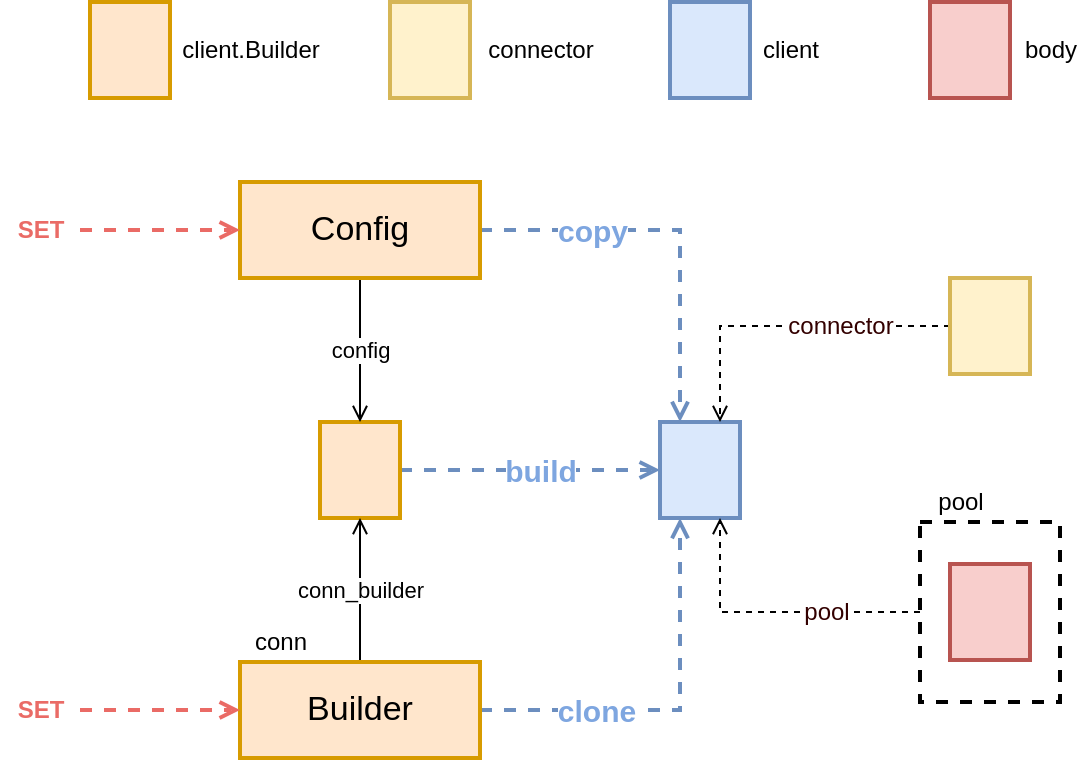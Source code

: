 <mxfile version="14.6.13" type="device" pages="2"><diagram id="wNj0CTENbDlYQCYnl1Js" name="client.Builder"><mxGraphModel dx="1106" dy="1003" grid="1" gridSize="10" guides="1" tooltips="1" connect="1" arrows="1" fold="1" page="1" pageScale="1" pageWidth="850" pageHeight="1100" math="0" shadow="0"><root><mxCell id="0"/><mxCell id="1" parent="0"/><mxCell id="xR9cZbFJJw_BabvW-F2N-13" value="build" style="edgeStyle=orthogonalEdgeStyle;rounded=0;orthogonalLoop=1;jettySize=auto;html=1;exitX=1;exitY=0.5;exitDx=0;exitDy=0;endArrow=open;endFill=0;entryX=0;entryY=0.5;entryDx=0;entryDy=0;dashed=1;strokeWidth=2;fontSize=15;fillColor=#dae8fc;strokeColor=#6c8ebf;fontColor=#7EA6E0;fontStyle=1" edge="1" parent="1" source="xR9cZbFJJw_BabvW-F2N-1" target="xR9cZbFJJw_BabvW-F2N-14"><mxGeometry x="0.077" relative="1" as="geometry"><mxPoint x="470" y="454" as="targetPoint"/><mxPoint as="offset"/></mxGeometry></mxCell><mxCell id="xR9cZbFJJw_BabvW-F2N-1" value="" style="rounded=0;whiteSpace=wrap;html=1;strokeWidth=2;fontSize=17;fillColor=#ffe6cc;strokeColor=#d79b00;" vertex="1" parent="1"><mxGeometry x="290" y="430" width="40" height="48" as="geometry"/></mxCell><mxCell id="xR9cZbFJJw_BabvW-F2N-2" value="" style="rounded=0;whiteSpace=wrap;html=1;strokeWidth=2;fontSize=17;fillColor=#ffe6cc;strokeColor=#d79b00;" vertex="1" parent="1"><mxGeometry x="175" y="220" width="40" height="48" as="geometry"/></mxCell><mxCell id="xR9cZbFJJw_BabvW-F2N-3" value="client.Builder" style="text;html=1;align=center;verticalAlign=middle;resizable=0;points=[];autosize=1;strokeColor=none;" vertex="1" parent="1"><mxGeometry x="215" y="234" width="80" height="20" as="geometry"/></mxCell><mxCell id="xR9cZbFJJw_BabvW-F2N-5" value="config" style="edgeStyle=orthogonalEdgeStyle;rounded=0;orthogonalLoop=1;jettySize=auto;html=1;exitX=0.5;exitY=1;exitDx=0;exitDy=0;entryX=0.5;entryY=0;entryDx=0;entryDy=0;endArrow=open;endFill=0;" edge="1" parent="1" source="xR9cZbFJJw_BabvW-F2N-4" target="xR9cZbFJJw_BabvW-F2N-1"><mxGeometry relative="1" as="geometry"/></mxCell><mxCell id="xR9cZbFJJw_BabvW-F2N-18" value="copy" style="edgeStyle=orthogonalEdgeStyle;rounded=0;orthogonalLoop=1;jettySize=auto;html=1;exitX=1;exitY=0.5;exitDx=0;exitDy=0;entryX=0.25;entryY=0;entryDx=0;entryDy=0;dashed=1;fontSize=15;fontColor=#7EA6E0;endArrow=open;endFill=0;strokeWidth=2;fontStyle=1;fillColor=#dae8fc;strokeColor=#6c8ebf;" edge="1" parent="1" source="xR9cZbFJJw_BabvW-F2N-4" target="xR9cZbFJJw_BabvW-F2N-14"><mxGeometry x="-0.431" relative="1" as="geometry"><mxPoint as="offset"/></mxGeometry></mxCell><mxCell id="xR9cZbFJJw_BabvW-F2N-4" value="Config" style="rounded=0;whiteSpace=wrap;html=1;strokeWidth=2;fontSize=17;fillColor=#ffe6cc;strokeColor=#d79b00;" vertex="1" parent="1"><mxGeometry x="250" y="310" width="120" height="48" as="geometry"/></mxCell><mxCell id="xR9cZbFJJw_BabvW-F2N-12" value="conn_builder" style="edgeStyle=orthogonalEdgeStyle;rounded=0;orthogonalLoop=1;jettySize=auto;html=1;exitX=0.5;exitY=0;exitDx=0;exitDy=0;entryX=0.5;entryY=1;entryDx=0;entryDy=0;endArrow=open;endFill=0;" edge="1" parent="1" source="xR9cZbFJJw_BabvW-F2N-8" target="xR9cZbFJJw_BabvW-F2N-1"><mxGeometry relative="1" as="geometry"><mxPoint as="offset"/></mxGeometry></mxCell><mxCell id="xR9cZbFJJw_BabvW-F2N-17" value="clone" style="edgeStyle=orthogonalEdgeStyle;rounded=0;orthogonalLoop=1;jettySize=auto;html=1;exitX=1;exitY=0.5;exitDx=0;exitDy=0;entryX=0.25;entryY=1;entryDx=0;entryDy=0;dashed=1;endArrow=open;endFill=0;strokeWidth=2;fontSize=15;fillColor=#dae8fc;strokeColor=#6c8ebf;fontColor=#7EA6E0;fontStyle=1" edge="1" parent="1" source="xR9cZbFJJw_BabvW-F2N-8" target="xR9cZbFJJw_BabvW-F2N-14"><mxGeometry x="-0.407" relative="1" as="geometry"><mxPoint as="offset"/></mxGeometry></mxCell><mxCell id="xR9cZbFJJw_BabvW-F2N-8" value="Builder" style="rounded=0;whiteSpace=wrap;html=1;strokeWidth=2;fontSize=17;fillColor=#ffe6cc;strokeColor=#d79b00;" vertex="1" parent="1"><mxGeometry x="250" y="550" width="120" height="48" as="geometry"/></mxCell><mxCell id="xR9cZbFJJw_BabvW-F2N-14" value="" style="rounded=0;whiteSpace=wrap;html=1;strokeWidth=2;fontSize=17;fillColor=#dae8fc;strokeColor=#6c8ebf;" vertex="1" parent="1"><mxGeometry x="460" y="430" width="40" height="48" as="geometry"/></mxCell><mxCell id="xR9cZbFJJw_BabvW-F2N-15" value="" style="rounded=0;whiteSpace=wrap;html=1;strokeWidth=2;fontSize=17;fillColor=#dae8fc;strokeColor=#6c8ebf;" vertex="1" parent="1"><mxGeometry x="465" y="220" width="40" height="48" as="geometry"/></mxCell><mxCell id="xR9cZbFJJw_BabvW-F2N-16" value="client" style="text;html=1;align=center;verticalAlign=middle;resizable=0;points=[];autosize=1;strokeColor=none;" vertex="1" parent="1"><mxGeometry x="505" y="234" width="40" height="20" as="geometry"/></mxCell><mxCell id="xR9cZbFJJw_BabvW-F2N-19" value="conn" style="text;html=1;align=center;verticalAlign=middle;resizable=0;points=[];autosize=1;fontSize=12;fontStyle=0" vertex="1" parent="1"><mxGeometry x="250" y="530" width="40" height="20" as="geometry"/></mxCell><mxCell id="xR9cZbFJJw_BabvW-F2N-21" value="connector" style="edgeStyle=orthogonalEdgeStyle;rounded=0;orthogonalLoop=1;jettySize=auto;html=1;exitX=0;exitY=0.5;exitDx=0;exitDy=0;entryX=0.75;entryY=0;entryDx=0;entryDy=0;dashed=1;fontSize=12;endArrow=open;endFill=0;strokeWidth=1;fontColor=#330000;" edge="1" parent="1" source="xR9cZbFJJw_BabvW-F2N-20" target="xR9cZbFJJw_BabvW-F2N-14"><mxGeometry x="-0.325" relative="1" as="geometry"><mxPoint as="offset"/></mxGeometry></mxCell><mxCell id="xR9cZbFJJw_BabvW-F2N-20" value="" style="rounded=0;whiteSpace=wrap;html=1;strokeWidth=2;fontSize=17;fillColor=#fff2cc;strokeColor=#d6b656;" vertex="1" parent="1"><mxGeometry x="605" y="358" width="40" height="48" as="geometry"/></mxCell><mxCell id="xR9cZbFJJw_BabvW-F2N-22" value="" style="rounded=0;whiteSpace=wrap;html=1;strokeWidth=2;fontSize=17;fillColor=#fff2cc;strokeColor=#d6b656;" vertex="1" parent="1"><mxGeometry x="325" y="220" width="40" height="48" as="geometry"/></mxCell><mxCell id="xR9cZbFJJw_BabvW-F2N-23" value="connector" style="text;html=1;align=center;verticalAlign=middle;resizable=0;points=[];autosize=1;fontSize=12;fontStyle=0" vertex="1" parent="1"><mxGeometry x="365" y="234" width="70" height="20" as="geometry"/></mxCell><mxCell id="CQZeceaGvcDYgg7O3KJt-2" value="" style="edgeStyle=orthogonalEdgeStyle;rounded=0;orthogonalLoop=1;jettySize=auto;html=1;dashed=1;fontSize=12;fontColor=#330000;endArrow=open;endFill=0;strokeWidth=2;fillColor=#f8cecc;strokeColor=#EA6B66;" edge="1" parent="1" source="CQZeceaGvcDYgg7O3KJt-1" target="xR9cZbFJJw_BabvW-F2N-4"><mxGeometry relative="1" as="geometry"/></mxCell><mxCell id="CQZeceaGvcDYgg7O3KJt-1" value="SET" style="text;html=1;align=center;verticalAlign=middle;resizable=0;points=[];autosize=1;strokeColor=none;fontSize=12;fontColor=#EA6B66;fontStyle=1" vertex="1" parent="1"><mxGeometry x="130" y="324" width="40" height="20" as="geometry"/></mxCell><mxCell id="CQZeceaGvcDYgg7O3KJt-4" value="" style="edgeStyle=orthogonalEdgeStyle;rounded=0;orthogonalLoop=1;jettySize=auto;html=1;dashed=1;fontSize=12;fontColor=#EA6B66;endArrow=open;endFill=0;strokeColor=#EA6B66;strokeWidth=2;entryX=0;entryY=0.5;entryDx=0;entryDy=0;" edge="1" parent="1" source="CQZeceaGvcDYgg7O3KJt-3" target="xR9cZbFJJw_BabvW-F2N-8"><mxGeometry relative="1" as="geometry"/></mxCell><mxCell id="CQZeceaGvcDYgg7O3KJt-3" value="SET" style="text;html=1;align=center;verticalAlign=middle;resizable=0;points=[];autosize=1;strokeColor=none;fontSize=12;fontColor=#EA6B66;fontStyle=1" vertex="1" parent="1"><mxGeometry x="130" y="564" width="40" height="20" as="geometry"/></mxCell><mxCell id="CQZeceaGvcDYgg7O3KJt-6" value="pool" style="edgeStyle=orthogonalEdgeStyle;rounded=0;orthogonalLoop=1;jettySize=auto;html=1;exitX=0;exitY=0.5;exitDx=0;exitDy=0;entryX=0.75;entryY=1;entryDx=0;entryDy=0;dashed=1;fontSize=12;endArrow=open;endFill=0;strokeWidth=1;fontColor=#330000;" edge="1" parent="1" source="CQZeceaGvcDYgg7O3KJt-5" target="xR9cZbFJJw_BabvW-F2N-14"><mxGeometry x="-0.363" relative="1" as="geometry"><mxPoint as="offset"/></mxGeometry></mxCell><mxCell id="CQZeceaGvcDYgg7O3KJt-5" value="" style="rounded=0;whiteSpace=wrap;html=1;strokeWidth=2;fontSize=17;fontColor=#EA6B66;fillColor=none;dashed=1;" vertex="1" parent="1"><mxGeometry x="590" y="480" width="70" height="90" as="geometry"/></mxCell><mxCell id="CQZeceaGvcDYgg7O3KJt-7" value="pool" style="text;html=1;align=center;verticalAlign=middle;resizable=0;points=[];autosize=1;fontSize=12;" vertex="1" parent="1"><mxGeometry x="590" y="460" width="40" height="20" as="geometry"/></mxCell><mxCell id="CQZeceaGvcDYgg7O3KJt-8" value="" style="rounded=0;whiteSpace=wrap;html=1;strokeWidth=2;fontSize=17;fillColor=#f8cecc;strokeColor=#b85450;" vertex="1" parent="1"><mxGeometry x="595" y="220" width="40" height="48" as="geometry"/></mxCell><mxCell id="CQZeceaGvcDYgg7O3KJt-9" value="body" style="text;html=1;align=center;verticalAlign=middle;resizable=0;points=[];autosize=1;fontSize=12;" vertex="1" parent="1"><mxGeometry x="635" y="234" width="40" height="20" as="geometry"/></mxCell><mxCell id="CQZeceaGvcDYgg7O3KJt-10" value="" style="rounded=0;whiteSpace=wrap;html=1;strokeWidth=2;fontSize=17;fillColor=#f8cecc;strokeColor=#b85450;" vertex="1" parent="1"><mxGeometry x="605" y="501" width="40" height="48" as="geometry"/></mxCell></root></mxGraphModel></diagram><diagram id="CAm6hbDXtrN8TOhKDU89" name="Page-2"><mxGraphModel dx="1106" dy="1003" grid="1" gridSize="10" guides="1" tooltips="1" connect="1" arrows="1" fold="1" page="1" pageScale="1" pageWidth="850" pageHeight="1100" math="0" shadow="0"><root><mxCell id="Z4SNpFpqPqKsWw_H22lf-0"/><mxCell id="Z4SNpFpqPqKsWw_H22lf-1" parent="Z4SNpFpqPqKsWw_H22lf-0"/><mxCell id="OKwZEPcxPk6lhGnX-b3s-8" value="new" style="edgeStyle=orthogonalEdgeStyle;rounded=0;orthogonalLoop=1;jettySize=auto;html=1;exitX=0.5;exitY=1;exitDx=0;exitDy=0;entryX=0.5;entryY=0;entryDx=0;entryDy=0;dashed=1;fontSize=15;endArrow=open;endFill=0;strokeWidth=2;fillColor=#f8cecc;strokeColor=#EA6B66;fontStyle=1;fontColor=#EA6B66;" edge="1" parent="Z4SNpFpqPqKsWw_H22lf-1" source="t7i16aX0i6iESy1IFaF4-0" target="OKwZEPcxPk6lhGnX-b3s-7"><mxGeometry relative="1" as="geometry"/></mxCell><mxCell id="t7i16aX0i6iESy1IFaF4-0" value="" style="rounded=0;whiteSpace=wrap;html=1;strokeWidth=2;fontSize=17;fillColor=#ffe6cc;strokeColor=#d79b00;" vertex="1" parent="Z4SNpFpqPqKsWw_H22lf-1"><mxGeometry x="270" y="242" width="40" height="48" as="geometry"/></mxCell><mxCell id="OKwZEPcxPk6lhGnX-b3s-0" value="" style="rounded=0;whiteSpace=wrap;html=1;strokeWidth=2;fontSize=17;fillColor=#ffe6cc;strokeColor=#d79b00;" vertex="1" parent="Z4SNpFpqPqKsWw_H22lf-1"><mxGeometry x="190" y="160" width="40" height="48" as="geometry"/></mxCell><mxCell id="OKwZEPcxPk6lhGnX-b3s-3" value="Body" style="text;html=1;align=center;verticalAlign=middle;resizable=0;points=[];autosize=1;strokeColor=none;fontSize=12;fontColor=#330000;" vertex="1" parent="Z4SNpFpqPqKsWw_H22lf-1"><mxGeometry x="230" y="174" width="40" height="20" as="geometry"/></mxCell><mxCell id="OKwZEPcxPk6lhGnX-b3s-4" value="default" style="endArrow=open;html=1;dashed=1;fontSize=15;strokeWidth=2;entryX=0;entryY=0.5;entryDx=0;entryDy=0;endFill=0;fillColor=#ffe6cc;fontStyle=1;fontColor=#FFB570;strokeColor=#FFB570;" edge="1" parent="Z4SNpFpqPqKsWw_H22lf-1" target="t7i16aX0i6iESy1IFaF4-0"><mxGeometry width="50" height="50" relative="1" as="geometry"><mxPoint x="170" y="266" as="sourcePoint"/><mxPoint x="250" y="232" as="targetPoint"/></mxGeometry></mxCell><mxCell id="OKwZEPcxPk6lhGnX-b3s-5" value="" style="rounded=0;whiteSpace=wrap;html=1;strokeWidth=2;fontSize=17;fillColor=#f8cecc;strokeColor=#b85450;" vertex="1" parent="Z4SNpFpqPqKsWw_H22lf-1"><mxGeometry x="310" y="160" width="40" height="48" as="geometry"/></mxCell><mxCell id="OKwZEPcxPk6lhGnX-b3s-6" value="Request" style="text;html=1;align=center;verticalAlign=middle;resizable=0;points=[];autosize=1;strokeColor=none;fontSize=12;fontColor=#330000;" vertex="1" parent="Z4SNpFpqPqKsWw_H22lf-1"><mxGeometry x="350" y="174" width="60" height="20" as="geometry"/></mxCell><mxCell id="OKwZEPcxPk6lhGnX-b3s-12" value="request" style="edgeStyle=orthogonalEdgeStyle;rounded=0;orthogonalLoop=1;jettySize=auto;html=1;exitX=1;exitY=0.5;exitDx=0;exitDy=0;entryX=0;entryY=0.5;entryDx=0;entryDy=0;dashed=1;fontSize=15;endArrow=open;endFill=0;strokeWidth=2;fontStyle=1;fillColor=#dae8fc;strokeColor=#7EA6E0;fontColor=#7EA6E0;" edge="1" parent="Z4SNpFpqPqKsWw_H22lf-1" source="OKwZEPcxPk6lhGnX-b3s-7" target="OKwZEPcxPk6lhGnX-b3s-9"><mxGeometry relative="1" as="geometry"/></mxCell><mxCell id="OKwZEPcxPk6lhGnX-b3s-7" value="" style="rounded=0;whiteSpace=wrap;html=1;strokeWidth=2;fontSize=17;fillColor=#f8cecc;strokeColor=#b85450;" vertex="1" parent="Z4SNpFpqPqKsWw_H22lf-1"><mxGeometry x="270" y="382" width="40" height="48" as="geometry"/></mxCell><mxCell id="KB9H3Scv6j3X0s3UNYBb-5" style="edgeStyle=orthogonalEdgeStyle;rounded=0;orthogonalLoop=1;jettySize=auto;html=1;exitX=1;exitY=0.5;exitDx=0;exitDy=0;entryX=0;entryY=0.5;entryDx=0;entryDy=0;dashed=1;fontSize=15;fontColor=#EA6B66;endArrow=open;endFill=0;strokeColor=#82b366;strokeWidth=2;fillColor=#d5e8d4;" edge="1" parent="Z4SNpFpqPqKsWw_H22lf-1" source="OKwZEPcxPk6lhGnX-b3s-9" target="KB9H3Scv6j3X0s3UNYBb-4"><mxGeometry relative="1" as="geometry"/></mxCell><mxCell id="OKwZEPcxPk6lhGnX-b3s-9" value="" style="rounded=0;whiteSpace=wrap;html=1;strokeWidth=2;fontSize=17;fillColor=#dae8fc;strokeColor=#6c8ebf;" vertex="1" parent="Z4SNpFpqPqKsWw_H22lf-1"><mxGeometry x="420" y="382" width="40" height="48" as="geometry"/></mxCell><mxCell id="OKwZEPcxPk6lhGnX-b3s-10" value="" style="rounded=0;whiteSpace=wrap;html=1;strokeWidth=2;fontSize=17;fillColor=#dae8fc;strokeColor=#6c8ebf;" vertex="1" parent="Z4SNpFpqPqKsWw_H22lf-1"><mxGeometry x="430" y="160" width="40" height="48" as="geometry"/></mxCell><mxCell id="OKwZEPcxPk6lhGnX-b3s-11" value="Client" style="text;html=1;align=center;verticalAlign=middle;resizable=0;points=[];autosize=1;fontSize=12;fontStyle=0" vertex="1" parent="Z4SNpFpqPqKsWw_H22lf-1"><mxGeometry x="470" y="174" width="50" height="20" as="geometry"/></mxCell><mxCell id="KB9H3Scv6j3X0s3UNYBb-3" value="set" style="edgeStyle=orthogonalEdgeStyle;rounded=0;orthogonalLoop=1;jettySize=auto;html=1;exitX=0.5;exitY=0;exitDx=0;exitDy=0;entryX=0.5;entryY=1;entryDx=0;entryDy=0;dashed=1;fontSize=15;endArrow=open;endFill=0;strokeWidth=2;fillColor=#f8cecc;strokeColor=#EA6B66;fontColor=#EA6B66;fontStyle=1" edge="1" parent="Z4SNpFpqPqKsWw_H22lf-1" source="KB9H3Scv6j3X0s3UNYBb-2" target="OKwZEPcxPk6lhGnX-b3s-7"><mxGeometry relative="1" as="geometry"/></mxCell><mxCell id="KB9H3Scv6j3X0s3UNYBb-2" value="" style="rounded=0;whiteSpace=wrap;html=1;strokeWidth=2;fontSize=17;fillColor=#fff2cc;strokeColor=#d6b656;" vertex="1" parent="Z4SNpFpqPqKsWw_H22lf-1"><mxGeometry x="270" y="502" width="40" height="48" as="geometry"/></mxCell><mxCell id="KB9H3Scv6j3X0s3UNYBb-4" value="" style="rounded=0;whiteSpace=wrap;html=1;strokeWidth=2;fontSize=17;fillColor=#d5e8d4;strokeColor=#82b366;" vertex="1" parent="Z4SNpFpqPqKsWw_H22lf-1"><mxGeometry x="550" y="382" width="40" height="48" as="geometry"/></mxCell><mxCell id="KB9H3Scv6j3X0s3UNYBb-6" value="" style="rounded=0;whiteSpace=wrap;html=1;strokeWidth=2;fontSize=17;fillColor=#d5e8d4;strokeColor=#82b366;" vertex="1" parent="Z4SNpFpqPqKsWw_H22lf-1"><mxGeometry x="550" y="160" width="40" height="48" as="geometry"/></mxCell><mxCell id="KB9H3Scv6j3X0s3UNYBb-7" value="Response" style="text;html=1;align=center;verticalAlign=middle;resizable=0;points=[];autosize=1;fontSize=12;" vertex="1" parent="Z4SNpFpqPqKsWw_H22lf-1"><mxGeometry x="590" y="174" width="70" height="20" as="geometry"/></mxCell></root></mxGraphModel></diagram></mxfile>